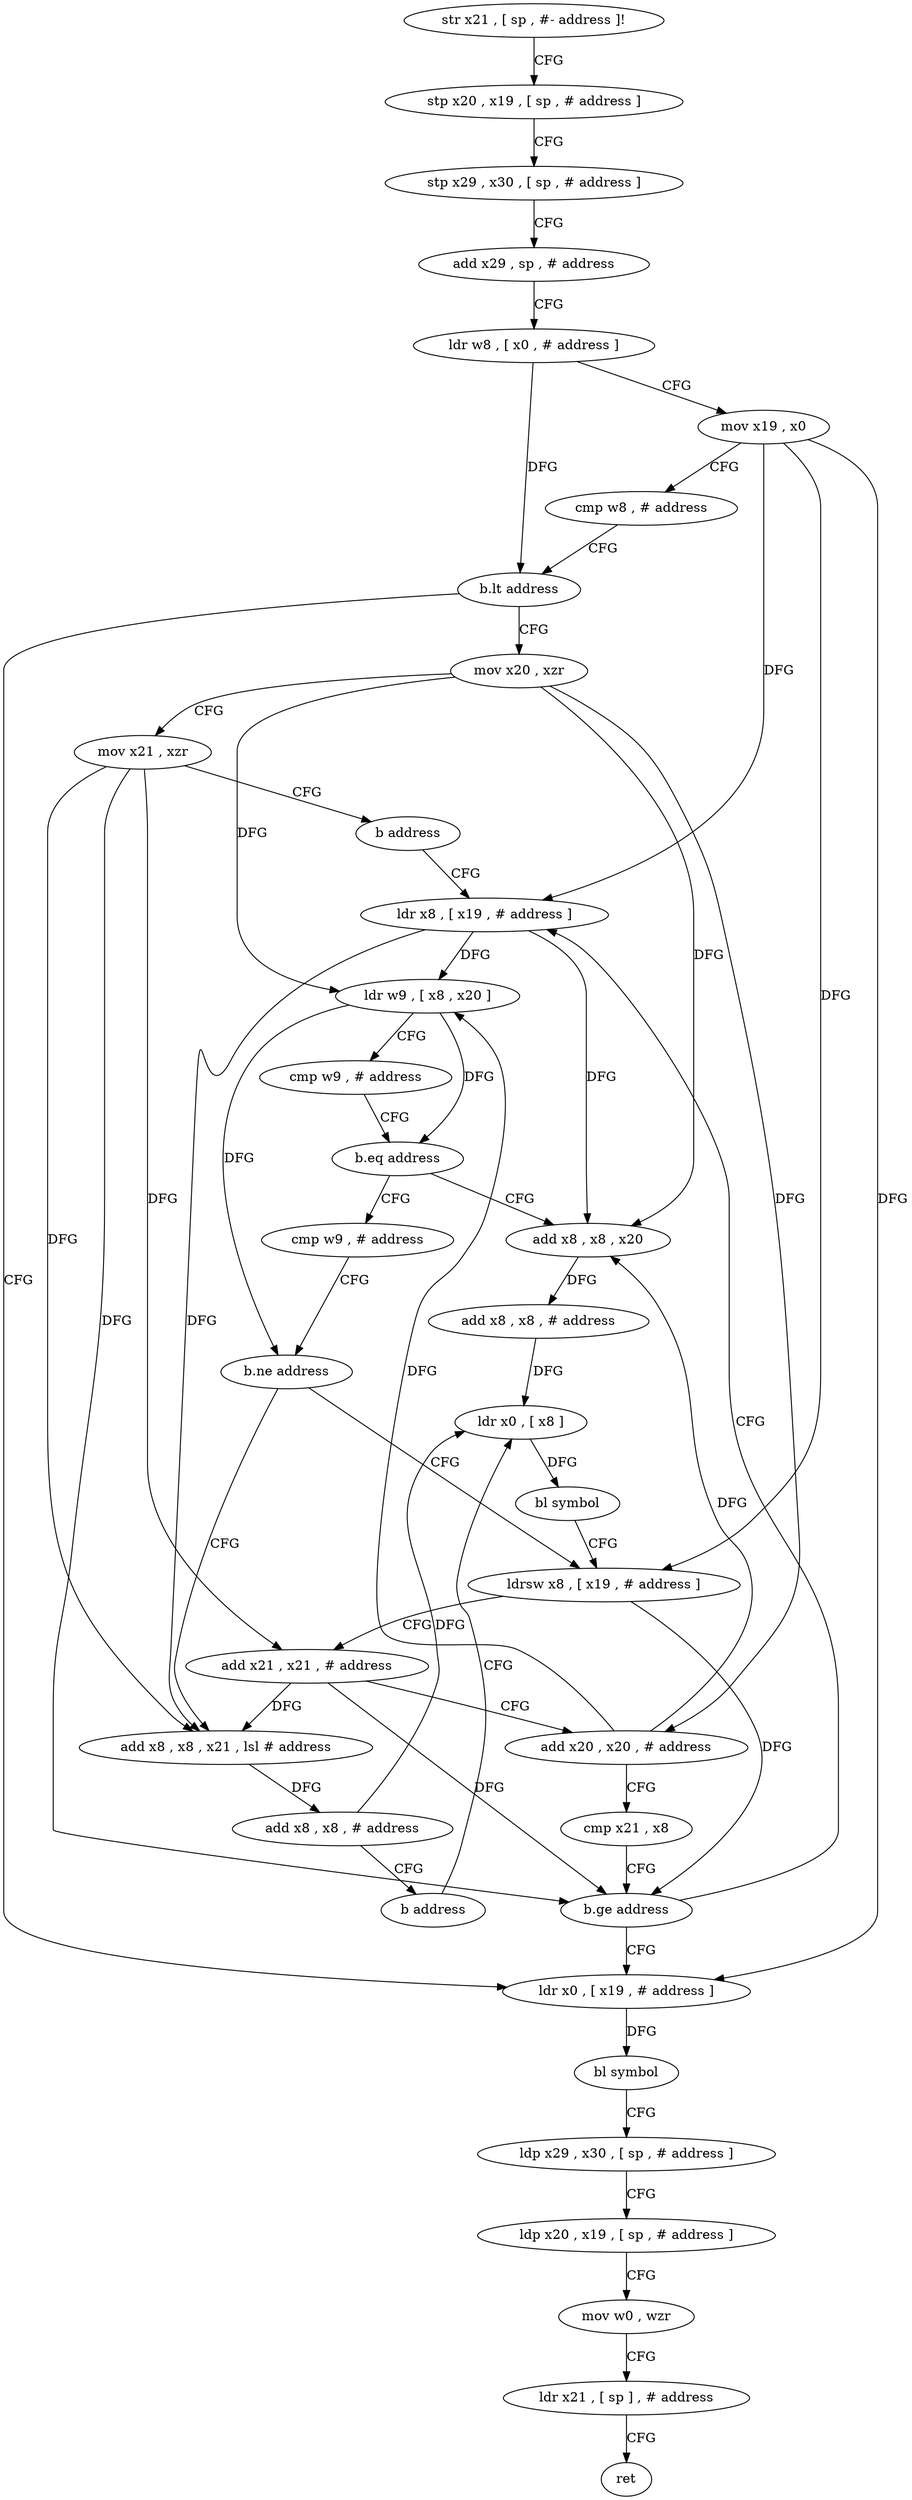 digraph "func" {
"180860" [label = "str x21 , [ sp , #- address ]!" ]
"180864" [label = "stp x20 , x19 , [ sp , # address ]" ]
"180868" [label = "stp x29 , x30 , [ sp , # address ]" ]
"180872" [label = "add x29 , sp , # address" ]
"180876" [label = "ldr w8 , [ x0 , # address ]" ]
"180880" [label = "mov x19 , x0" ]
"180884" [label = "cmp w8 , # address" ]
"180888" [label = "b.lt address" ]
"180976" [label = "ldr x0 , [ x19 , # address ]" ]
"180892" [label = "mov x20 , xzr" ]
"180980" [label = "bl symbol" ]
"180984" [label = "ldp x29 , x30 , [ sp , # address ]" ]
"180988" [label = "ldp x20 , x19 , [ sp , # address ]" ]
"180992" [label = "mov w0 , wzr" ]
"180996" [label = "ldr x21 , [ sp ] , # address" ]
"181000" [label = "ret" ]
"180896" [label = "mov x21 , xzr" ]
"180900" [label = "b address" ]
"180940" [label = "ldr x8 , [ x19 , # address ]" ]
"180944" [label = "ldr w9 , [ x8 , x20 ]" ]
"180948" [label = "cmp w9 , # address" ]
"180952" [label = "b.eq address" ]
"180904" [label = "add x8 , x8 , x20" ]
"180956" [label = "cmp w9 , # address" ]
"180908" [label = "add x8 , x8 , # address" ]
"180912" [label = "ldr x0 , [ x8 ]" ]
"180960" [label = "b.ne address" ]
"180920" [label = "ldrsw x8 , [ x19 , # address ]" ]
"180964" [label = "add x8 , x8 , x21 , lsl # address" ]
"180924" [label = "add x21 , x21 , # address" ]
"180928" [label = "add x20 , x20 , # address" ]
"180932" [label = "cmp x21 , x8" ]
"180936" [label = "b.ge address" ]
"180968" [label = "add x8 , x8 , # address" ]
"180972" [label = "b address" ]
"180916" [label = "bl symbol" ]
"180860" -> "180864" [ label = "CFG" ]
"180864" -> "180868" [ label = "CFG" ]
"180868" -> "180872" [ label = "CFG" ]
"180872" -> "180876" [ label = "CFG" ]
"180876" -> "180880" [ label = "CFG" ]
"180876" -> "180888" [ label = "DFG" ]
"180880" -> "180884" [ label = "CFG" ]
"180880" -> "180976" [ label = "DFG" ]
"180880" -> "180940" [ label = "DFG" ]
"180880" -> "180920" [ label = "DFG" ]
"180884" -> "180888" [ label = "CFG" ]
"180888" -> "180976" [ label = "CFG" ]
"180888" -> "180892" [ label = "CFG" ]
"180976" -> "180980" [ label = "DFG" ]
"180892" -> "180896" [ label = "CFG" ]
"180892" -> "180944" [ label = "DFG" ]
"180892" -> "180904" [ label = "DFG" ]
"180892" -> "180928" [ label = "DFG" ]
"180980" -> "180984" [ label = "CFG" ]
"180984" -> "180988" [ label = "CFG" ]
"180988" -> "180992" [ label = "CFG" ]
"180992" -> "180996" [ label = "CFG" ]
"180996" -> "181000" [ label = "CFG" ]
"180896" -> "180900" [ label = "CFG" ]
"180896" -> "180924" [ label = "DFG" ]
"180896" -> "180936" [ label = "DFG" ]
"180896" -> "180964" [ label = "DFG" ]
"180900" -> "180940" [ label = "CFG" ]
"180940" -> "180944" [ label = "DFG" ]
"180940" -> "180904" [ label = "DFG" ]
"180940" -> "180964" [ label = "DFG" ]
"180944" -> "180948" [ label = "CFG" ]
"180944" -> "180952" [ label = "DFG" ]
"180944" -> "180960" [ label = "DFG" ]
"180948" -> "180952" [ label = "CFG" ]
"180952" -> "180904" [ label = "CFG" ]
"180952" -> "180956" [ label = "CFG" ]
"180904" -> "180908" [ label = "DFG" ]
"180956" -> "180960" [ label = "CFG" ]
"180908" -> "180912" [ label = "DFG" ]
"180912" -> "180916" [ label = "DFG" ]
"180960" -> "180920" [ label = "CFG" ]
"180960" -> "180964" [ label = "CFG" ]
"180920" -> "180924" [ label = "CFG" ]
"180920" -> "180936" [ label = "DFG" ]
"180964" -> "180968" [ label = "DFG" ]
"180924" -> "180928" [ label = "CFG" ]
"180924" -> "180936" [ label = "DFG" ]
"180924" -> "180964" [ label = "DFG" ]
"180928" -> "180932" [ label = "CFG" ]
"180928" -> "180944" [ label = "DFG" ]
"180928" -> "180904" [ label = "DFG" ]
"180932" -> "180936" [ label = "CFG" ]
"180936" -> "180976" [ label = "CFG" ]
"180936" -> "180940" [ label = "CFG" ]
"180968" -> "180972" [ label = "CFG" ]
"180968" -> "180912" [ label = "DFG" ]
"180972" -> "180912" [ label = "CFG" ]
"180916" -> "180920" [ label = "CFG" ]
}
